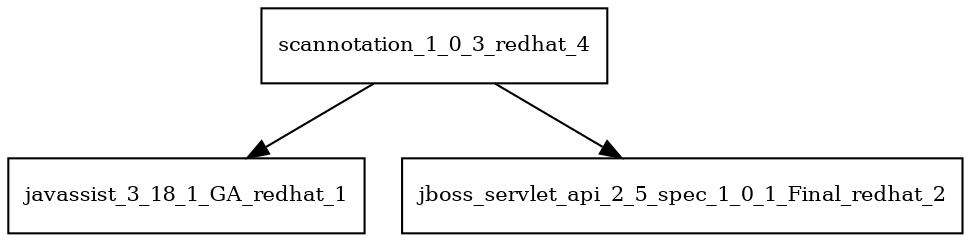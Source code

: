 digraph scannotation_1_0_3_redhat_4_dependencies {
  node [shape = box, fontsize=10.0];
  scannotation_1_0_3_redhat_4 -> javassist_3_18_1_GA_redhat_1;
  scannotation_1_0_3_redhat_4 -> jboss_servlet_api_2_5_spec_1_0_1_Final_redhat_2;
}
